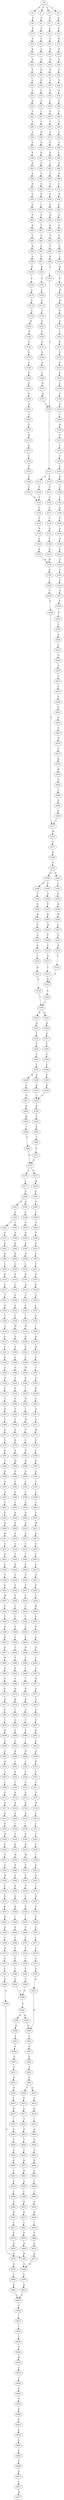 strict digraph  {
	S0 -> S1 [ label = A ];
	S0 -> S2 [ label = V ];
	S0 -> S3 [ label = L ];
	S0 -> S4 [ label = T ];
	S1 -> S5 [ label = V ];
	S2 -> S6 [ label = F ];
	S3 -> S7 [ label = S ];
	S4 -> S8 [ label = S ];
	S5 -> S9 [ label = S ];
	S6 -> S10 [ label = S ];
	S7 -> S11 [ label = L ];
	S8 -> S12 [ label = S ];
	S9 -> S13 [ label = F ];
	S10 -> S14 [ label = S ];
	S11 -> S15 [ label = V ];
	S12 -> S16 [ label = R ];
	S13 -> S17 [ label = A ];
	S14 -> S18 [ label = S ];
	S15 -> S19 [ label = N ];
	S16 -> S20 [ label = S ];
	S17 -> S21 [ label = S ];
	S18 -> S22 [ label = A ];
	S19 -> S23 [ label = H ];
	S20 -> S24 [ label = S ];
	S21 -> S25 [ label = N ];
	S22 -> S26 [ label = S ];
	S23 -> S27 [ label = S ];
	S24 -> S28 [ label = S ];
	S25 -> S29 [ label = N ];
	S26 -> S30 [ label = A ];
	S27 -> S31 [ label = L ];
	S28 -> S32 [ label = T ];
	S29 -> S33 [ label = L ];
	S30 -> S34 [ label = P ];
	S31 -> S35 [ label = S ];
	S32 -> S36 [ label = S ];
	S33 -> S37 [ label = S ];
	S34 -> S38 [ label = R ];
	S35 -> S39 [ label = I ];
	S36 -> S40 [ label = A ];
	S37 -> S41 [ label = L ];
	S38 -> S42 [ label = P ];
	S39 -> S43 [ label = S ];
	S40 -> S44 [ label = L ];
	S41 -> S45 [ label = V ];
	S42 -> S46 [ label = A ];
	S43 -> S47 [ label = T ];
	S44 -> S48 [ label = A ];
	S45 -> S49 [ label = H ];
	S46 -> S50 [ label = A ];
	S47 -> S51 [ label = S ];
	S48 -> S52 [ label = T ];
	S49 -> S53 [ label = Q ];
	S50 -> S54 [ label = P ];
	S51 -> S55 [ label = R ];
	S52 -> S56 [ label = G ];
	S53 -> S57 [ label = K ];
	S54 -> S58 [ label = P ];
	S55 -> S59 [ label = Q ];
	S56 -> S60 [ label = L ];
	S57 -> S61 [ label = S ];
	S58 -> S62 [ label = P ];
	S59 -> S63 [ label = L ];
	S60 -> S64 [ label = G ];
	S61 -> S65 [ label = P ];
	S62 -> S66 [ label = S ];
	S63 -> S67 [ label = T ];
	S64 -> S68 [ label = A ];
	S65 -> S69 [ label = Q ];
	S66 -> S70 [ label = S ];
	S67 -> S71 [ label = A ];
	S68 -> S72 [ label = L ];
	S69 -> S73 [ label = P ];
	S70 -> S74 [ label = A ];
	S71 -> S75 [ label = S ];
	S72 -> S76 [ label = H ];
	S73 -> S77 [ label = L ];
	S74 -> S78 [ label = V ];
	S75 -> S79 [ label = G ];
	S76 -> S80 [ label = E ];
	S77 -> S81 [ label = S ];
	S78 -> S82 [ label = P ];
	S79 -> S83 [ label = H ];
	S80 -> S84 [ label = Q ];
	S81 -> S85 [ label = V ];
	S82 -> S86 [ label = Q ];
	S83 -> S87 [ label = S ];
	S84 -> S88 [ label = S ];
	S85 -> S89 [ label = S ];
	S86 -> S90 [ label = T ];
	S87 -> S91 [ label = N ];
	S88 -> S92 [ label = L ];
	S89 -> S93 [ label = P ];
	S90 -> S94 [ label = H ];
	S91 -> S95 [ label = C ];
	S92 -> S96 [ label = S ];
	S93 -> S97 [ label = S ];
	S94 -> S98 [ label = S ];
	S95 -> S99 [ label = R ];
	S96 -> S100 [ label = L ];
	S97 -> S101 [ label = R ];
	S98 -> S102 [ label = P ];
	S99 -> S103 [ label = Q ];
	S100 -> S104 [ label = R ];
	S101 -> S105 [ label = P ];
	S102 -> S106 [ label = P ];
	S103 -> S107 [ label = L ];
	S104 -> S108 [ label = R ];
	S105 -> S109 [ label = L ];
	S106 -> S110 [ label = A ];
	S107 -> S111 [ label = T ];
	S108 -> S112 [ label = W ];
	S109 -> S113 [ label = T ];
	S110 -> S114 [ label = V ];
	S111 -> S115 [ label = A ];
	S111 -> S116 [ label = T ];
	S112 -> S117 [ label = W ];
	S113 -> S118 [ label = A ];
	S114 -> S119 [ label = A ];
	S115 -> S120 [ label = S ];
	S116 -> S121 [ label = S ];
	S117 -> S122 [ label = P ];
	S118 -> S123 [ label = G ];
	S119 -> S124 [ label = R ];
	S120 -> S125 [ label = G ];
	S121 -> S126 [ label = G ];
	S122 -> S127 [ label = P ];
	S123 -> S128 [ label = G ];
	S124 -> S129 [ label = P ];
	S125 -> S130 [ label = G ];
	S126 -> S131 [ label = G ];
	S127 -> S132 [ label = C ];
	S128 -> S133 [ label = H ];
	S129 -> S134 [ label = L ];
	S130 -> S135 [ label = S ];
	S131 -> S136 [ label = S ];
	S132 -> S137 [ label = P ];
	S133 -> S138 [ label = S ];
	S134 -> S139 [ label = S ];
	S135 -> S140 [ label = N ];
	S136 -> S141 [ label = N ];
	S137 -> S142 [ label = G ];
	S138 -> S143 [ label = N ];
	S139 -> S144 [ label = T ];
	S140 -> S145 [ label = C ];
	S141 -> S146 [ label = C ];
	S142 -> S147 [ label = S ];
	S143 -> S148 [ label = C ];
	S144 -> S149 [ label = S ];
	S145 -> S150 [ label = R ];
	S146 -> S151 [ label = R ];
	S147 -> S152 [ label = E ];
	S148 -> S153 [ label = R ];
	S149 -> S154 [ label = G ];
	S150 -> S155 [ label = R ];
	S151 -> S155 [ label = R ];
	S152 -> S156 [ label = C ];
	S153 -> S157 [ label = Q ];
	S154 -> S158 [ label = P ];
	S155 -> S159 [ label = K ];
	S156 -> S160 [ label = G ];
	S157 -> S107 [ label = L ];
	S158 -> S161 [ label = G ];
	S159 -> S162 [ label = S ];
	S160 -> S163 [ label = N ];
	S161 -> S164 [ label = S ];
	S162 -> S165 [ label = V ];
	S163 -> S166 [ label = T ];
	S164 -> S167 [ label = C ];
	S165 -> S168 [ label = P ];
	S166 -> S169 [ label = H ];
	S167 -> S170 [ label = R ];
	S168 -> S171 [ label = T ];
	S169 -> S172 [ label = G ];
	S170 -> S173 [ label = Q ];
	S171 -> S174 [ label = W ];
	S172 -> S175 [ label = S ];
	S173 -> S176 [ label = L ];
	S174 -> S177 [ label = V ];
	S175 -> S178 [ label = S ];
	S176 -> S179 [ label = T ];
	S177 -> S180 [ label = K ];
	S178 -> S181 [ label = A ];
	S179 -> S182 [ label = A ];
	S180 -> S183 [ label = S ];
	S181 -> S184 [ label = W ];
	S182 -> S185 [ label = S ];
	S183 -> S186 [ label = G ];
	S183 -> S187 [ label = S ];
	S184 -> S188 [ label = P ];
	S185 -> S125 [ label = G ];
	S186 -> S189 [ label = S ];
	S186 -> S190 [ label = G ];
	S187 -> S191 [ label = T ];
	S188 -> S192 [ label = L ];
	S189 -> S193 [ label = G ];
	S190 -> S194 [ label = P ];
	S191 -> S195 [ label = P ];
	S192 -> S196 [ label = Q ];
	S193 -> S197 [ label = P ];
	S194 -> S198 [ label = R ];
	S195 -> S199 [ label = K ];
	S196 -> S200 [ label = P ];
	S197 -> S201 [ label = K ];
	S198 -> S202 [ label = W ];
	S199 -> S203 [ label = W ];
	S200 -> S204 [ label = A ];
	S201 -> S205 [ label = W ];
	S202 -> S206 [ label = P ];
	S203 -> S207 [ label = P ];
	S204 -> S208 [ label = P ];
	S205 -> S209 [ label = P ];
	S206 -> S210 [ label = S ];
	S207 -> S211 [ label = S ];
	S208 -> S212 [ label = P ];
	S209 -> S213 [ label = S ];
	S210 -> S214 [ label = R ];
	S211 -> S215 [ label = R ];
	S212 -> S216 [ label = V ];
	S213 -> S217 [ label = R ];
	S214 -> S218 [ label = C ];
	S215 -> S219 [ label = C ];
	S216 -> S220 [ label = T ];
	S217 -> S221 [ label = C ];
	S218 -> S222 [ label = R ];
	S219 -> S223 [ label = R ];
	S220 -> S224 [ label = P ];
	S221 -> S223 [ label = R ];
	S222 -> S225 [ label = A ];
	S223 -> S226 [ label = A ];
	S224 -> S227 [ label = G ];
	S225 -> S228 [ label = L ];
	S226 -> S228 [ label = L ];
	S227 -> S229 [ label = P ];
	S228 -> S230 [ label = E ];
	S228 -> S231 [ label = G ];
	S229 -> S232 [ label = G ];
	S230 -> S233 [ label = D ];
	S231 -> S234 [ label = D ];
	S232 -> S235 [ label = L ];
	S233 -> S236 [ label = P ];
	S234 -> S237 [ label = P ];
	S235 -> S238 [ label = S ];
	S236 -> S239 [ label = E ];
	S237 -> S240 [ label = E ];
	S238 -> S241 [ label = E ];
	S239 -> S242 [ label = S ];
	S240 -> S243 [ label = S ];
	S241 -> S244 [ label = Q ];
	S242 -> S245 [ label = L ];
	S243 -> S246 [ label = L ];
	S244 -> S247 [ label = P ];
	S245 -> S248 [ label = S ];
	S245 -> S249 [ label = R ];
	S246 -> S250 [ label = S ];
	S247 -> S251 [ label = T ];
	S248 -> S252 [ label = R ];
	S249 -> S253 [ label = C ];
	S250 -> S254 [ label = R ];
	S251 -> S255 [ label = A ];
	S252 -> S256 [ label = C ];
	S253 -> S257 [ label = H ];
	S254 -> S256 [ label = C ];
	S255 -> S258 [ label = S ];
	S256 -> S259 [ label = H ];
	S257 -> S260 [ label = R ];
	S258 -> S261 [ label = G ];
	S259 -> S262 [ label = R ];
	S260 -> S263 [ label = K ];
	S261 -> S264 [ label = G ];
	S262 -> S265 [ label = K ];
	S263 -> S266 [ label = T ];
	S264 -> S267 [ label = S ];
	S265 -> S268 [ label = T ];
	S266 -> S269 [ label = P ];
	S267 -> S270 [ label = H ];
	S268 -> S271 [ label = P ];
	S269 -> S272 [ label = P ];
	S270 -> S273 [ label = C ];
	S271 -> S272 [ label = P ];
	S272 -> S274 [ label = A ];
	S272 -> S275 [ label = P ];
	S273 -> S276 [ label = R ];
	S274 -> S277 [ label = L ];
	S275 -> S278 [ label = W ];
	S276 -> S279 [ label = R ];
	S277 -> S280 [ label = P ];
	S278 -> S281 [ label = P ];
	S279 -> S282 [ label = K ];
	S280 -> S283 [ label = P ];
	S280 -> S284 [ label = Q ];
	S281 -> S285 [ label = S ];
	S282 -> S286 [ label = S ];
	S283 -> S287 [ label = G ];
	S284 -> S288 [ label = G ];
	S285 -> S289 [ label = G ];
	S286 -> S290 [ label = V ];
	S287 -> S291 [ label = C ];
	S287 -> S292 [ label = T ];
	S288 -> S293 [ label = S ];
	S289 -> S294 [ label = Q ];
	S290 -> S295 [ label = P ];
	S291 -> S296 [ label = N ];
	S292 -> S297 [ label = S ];
	S293 -> S298 [ label = N ];
	S294 -> S299 [ label = T ];
	S295 -> S171 [ label = T ];
	S296 -> S300 [ label = E ];
	S297 -> S301 [ label = E ];
	S298 -> S302 [ label = E ];
	S299 -> S303 [ label = N ];
	S300 -> S304 [ label = N ];
	S301 -> S305 [ label = R ];
	S302 -> S306 [ label = N ];
	S303 -> S307 [ label = V ];
	S304 -> S308 [ label = L ];
	S305 -> S309 [ label = L ];
	S306 -> S310 [ label = L ];
	S307 -> S311 [ label = P ];
	S308 -> S312 [ label = N ];
	S309 -> S313 [ label = D ];
	S310 -> S314 [ label = N ];
	S311 -> S315 [ label = P ];
	S312 -> S316 [ label = L ];
	S313 -> S317 [ label = T ];
	S314 -> S318 [ label = Q ];
	S315 -> S319 [ label = R ];
	S316 -> S320 [ label = E ];
	S317 -> S321 [ label = T ];
	S318 -> S322 [ label = E ];
	S319 -> S323 [ label = A ];
	S320 -> S324 [ label = S ];
	S321 -> S325 [ label = S ];
	S322 -> S326 [ label = S ];
	S323 -> S327 [ label = L ];
	S324 -> S328 [ label = I ];
	S325 -> S329 [ label = V ];
	S326 -> S330 [ label = I ];
	S327 -> S331 [ label = D ];
	S328 -> S332 [ label = W ];
	S329 -> S333 [ label = A ];
	S330 -> S334 [ label = W ];
	S331 -> S335 [ label = L ];
	S332 -> S336 [ label = G ];
	S333 -> S337 [ label = G ];
	S334 -> S338 [ label = G ];
	S335 -> S339 [ label = R ];
	S336 -> S340 [ label = P ];
	S337 -> S341 [ label = L ];
	S338 -> S342 [ label = S ];
	S339 -> S343 [ label = R ];
	S340 -> S344 [ label = L ];
	S341 -> S345 [ label = G ];
	S342 -> S346 [ label = V ];
	S343 -> S347 [ label = G ];
	S344 -> S348 [ label = V ];
	S345 -> S349 [ label = A ];
	S346 -> S350 [ label = M ];
	S347 -> S351 [ label = C ];
	S348 -> S352 [ label = S ];
	S349 -> S353 [ label = D ];
	S350 -> S354 [ label = S ];
	S351 -> S355 [ label = G ];
	S352 -> S356 [ label = P ];
	S353 -> S357 [ label = P ];
	S354 -> S358 [ label = T ];
	S355 -> S359 [ label = R ];
	S356 -> S360 [ label = G ];
	S357 -> S361 [ label = G ];
	S358 -> S362 [ label = N ];
	S359 -> S363 [ label = S ];
	S360 -> S364 [ label = T ];
	S361 -> S365 [ label = R ];
	S362 -> S366 [ label = L ];
	S363 -> S367 [ label = G ];
	S364 -> S368 [ label = V ];
	S365 -> S369 [ label = T ];
	S366 -> S370 [ label = M ];
	S367 -> S371 [ label = P ];
	S368 -> S372 [ label = D ];
	S369 -> S373 [ label = G ];
	S370 -> S374 [ label = E ];
	S371 -> S375 [ label = W ];
	S372 -> S376 [ label = R ];
	S373 -> S377 [ label = T ];
	S374 -> S378 [ label = G ];
	S375 -> S379 [ label = C ];
	S376 -> S380 [ label = Q ];
	S377 -> S381 [ label = V ];
	S378 -> S382 [ label = Q ];
	S379 -> S383 [ label = L ];
	S380 -> S384 [ label = W ];
	S381 -> S385 [ label = T ];
	S382 -> S386 [ label = W ];
	S383 -> S387 [ label = R ];
	S384 -> S388 [ label = Q ];
	S385 -> S389 [ label = Q ];
	S386 -> S390 [ label = Q ];
	S387 -> S391 [ label = V ];
	S388 -> S392 [ label = L ];
	S389 -> S393 [ label = S ];
	S390 -> S394 [ label = L ];
	S391 -> S395 [ label = V ];
	S392 -> S396 [ label = G ];
	S393 -> S397 [ label = G ];
	S394 -> S398 [ label = G ];
	S395 -> S399 [ label = L ];
	S396 -> S400 [ label = V ];
	S397 -> S401 [ label = V ];
	S398 -> S402 [ label = K ];
	S399 -> S403 [ label = S ];
	S400 -> S404 [ label = S ];
	S401 -> S405 [ label = P ];
	S402 -> S406 [ label = N ];
	S403 -> S407 [ label = C ];
	S404 -> S408 [ label = D ];
	S405 -> S409 [ label = Q ];
	S406 -> S410 [ label = D ];
	S407 -> S411 [ label = M ];
	S408 -> S412 [ label = P ];
	S409 -> S413 [ label = R ];
	S410 -> S414 [ label = S ];
	S411 -> S415 [ label = Q ];
	S412 -> S416 [ label = A ];
	S413 -> S417 [ label = G ];
	S414 -> S418 [ label = L ];
	S415 -> S419 [ label = S ];
	S416 -> S420 [ label = G ];
	S417 -> S421 [ label = G ];
	S418 -> S422 [ label = A ];
	S419 -> S423 [ label = C ];
	S420 -> S424 [ label = R ];
	S421 -> S425 [ label = L ];
	S422 -> S426 [ label = K ];
	S423 -> S427 [ label = G ];
	S424 -> S428 [ label = S ];
	S425 -> S429 [ label = V ];
	S426 -> S430 [ label = S ];
	S427 -> S431 [ label = A ];
	S428 -> S432 [ label = F ];
	S429 -> S433 [ label = K ];
	S430 -> S434 [ label = F ];
	S431 -> S435 [ label = F ];
	S432 -> S436 [ label = P ];
	S433 -> S437 [ label = W ];
	S434 -> S438 [ label = S ];
	S435 -> S439 [ label = C ];
	S436 -> S440 [ label = C ];
	S437 -> S441 [ label = P ];
	S438 -> S442 [ label = C ];
	S439 -> S443 [ label = H ];
	S440 -> S444 [ label = L ];
	S441 -> S445 [ label = C ];
	S442 -> S446 [ label = T ];
	S443 -> S447 [ label = V ];
	S444 -> S448 [ label = P ];
	S445 -> S449 [ label = R ];
	S446 -> S450 [ label = S ];
	S447 -> S451 [ label = P ];
	S448 -> S452 [ label = F ];
	S449 -> S453 [ label = D ];
	S450 -> S454 [ label = F ];
	S451 -> S455 [ label = A ];
	S452 -> S456 [ label = Y ];
	S453 -> S457 [ label = E ];
	S454 -> S458 [ label = H ];
	S455 -> S459 [ label = S ];
	S456 -> S460 [ label = F ];
	S457 -> S461 [ label = D ];
	S458 -> S462 [ label = F ];
	S459 -> S463 [ label = L ];
	S460 -> S464 [ label = P ];
	S461 -> S465 [ label = S ];
	S462 -> S466 [ label = T ];
	S463 -> S467 [ label = A ];
	S464 -> S468 [ label = A ];
	S465 -> S469 [ label = E ];
	S466 -> S470 [ label = T ];
	S467 -> S471 [ label = H ];
	S468 -> S472 [ label = N ];
	S469 -> S473 [ label = F ];
	S470 -> S474 [ label = N ];
	S471 -> S475 [ label = G ];
	S472 -> S476 [ label = K ];
	S473 -> S477 [ label = P ];
	S474 -> S478 [ label = K ];
	S475 -> S479 [ label = G ];
	S476 -> S480 [ label = T ];
	S477 -> S481 [ label = F ];
	S478 -> S482 [ label = A ];
	S479 -> S483 [ label = S ];
	S480 -> S484 [ label = A ];
	S481 -> S485 [ label = L ];
	S482 -> S486 [ label = T ];
	S483 -> S487 [ label = P ];
	S484 -> S488 [ label = E ];
	S485 -> S489 [ label = H ];
	S486 -> S490 [ label = E ];
	S487 -> S491 [ label = K ];
	S488 -> S492 [ label = T ];
	S489 -> S493 [ label = G ];
	S490 -> S494 [ label = T ];
	S491 -> S495 [ label = A ];
	S492 -> S496 [ label = R ];
	S493 -> S497 [ label = C ];
	S494 -> S498 [ label = R ];
	S495 -> S499 [ label = G ];
	S496 -> S500 [ label = I ];
	S497 -> S501 [ label = N ];
	S498 -> S502 [ label = L ];
	S499 -> S503 [ label = R ];
	S500 -> S504 [ label = P ];
	S501 -> S505 [ label = S ];
	S502 -> S506 [ label = P ];
	S503 -> S507 [ label = G ];
	S504 -> S508 [ label = C ];
	S505 -> S509 [ label = L ];
	S506 -> S510 [ label = C ];
	S507 -> S511 [ label = S ];
	S508 -> S512 [ label = A ];
	S509 -> S513 [ label = A ];
	S510 -> S514 [ label = S ];
	S511 -> S515 [ label = T ];
	S512 -> S516 [ label = R ];
	S513 -> S517 [ label = G ];
	S514 -> S518 [ label = Q ];
	S515 -> S519 [ label = W ];
	S516 -> S520 [ label = S ];
	S517 -> S521 [ label = A ];
	S518 -> S522 [ label = N ];
	S519 -> S523 [ label = C ];
	S520 -> S524 [ label = I ];
	S521 -> S525 [ label = S ];
	S522 -> S526 [ label = L ];
	S523 -> S527 [ label = L ];
	S524 -> S528 [ label = V ];
	S525 -> S529 [ label = R ];
	S526 -> S530 [ label = A ];
	S527 -> S531 [ label = S ];
	S528 -> S532 [ label = R ];
	S529 -> S533 [ label = P ];
	S530 -> S534 [ label = R ];
	S531 -> S535 [ label = L ];
	S532 -> S536 [ label = W ];
	S533 -> S537 [ label = S ];
	S534 -> S538 [ label = W ];
	S535 -> S539 [ label = I ];
	S536 -> S540 [ label = P ];
	S537 -> S541 [ label = A ];
	S538 -> S542 [ label = P ];
	S539 -> S543 [ label = A ];
	S540 -> S544 [ label = S ];
	S541 -> S545 [ label = D ];
	S542 -> S546 [ label = S ];
	S543 -> S547 [ label = N ];
	S544 -> S548 [ label = E ];
	S545 -> S549 [ label = Y ];
	S546 -> S550 [ label = E ];
	S547 -> S551 [ label = L ];
	S548 -> S552 [ label = E ];
	S549 -> S553 [ label = S ];
	S550 -> S554 [ label = E ];
	S551 -> S555 [ label = D ];
	S552 -> S556 [ label = H ];
	S553 -> S557 [ label = K ];
	S554 -> S558 [ label = S ];
	S555 -> S559 [ label = F ];
	S556 -> S560 [ label = I ];
	S557 -> S561 [ label = H ];
	S558 -> S562 [ label = I ];
	S559 -> S563 [ label = P ];
	S560 -> S564 [ label = E ];
	S561 -> S565 [ label = A ];
	S562 -> S566 [ label = E ];
	S563 -> S567 [ label = F ];
	S564 -> S568 [ label = Y ];
	S565 -> S569 [ label = L ];
	S566 -> S570 [ label = Y ];
	S567 -> S571 [ label = L ];
	S568 -> S572 [ label = P ];
	S569 -> S573 [ label = D ];
	S570 -> S574 [ label = P ];
	S571 -> S575 [ label = S ];
	S572 -> S576 [ label = F ];
	S573 -> S577 [ label = D ];
	S574 -> S578 [ label = F ];
	S575 -> S579 [ label = G ];
	S576 -> S580 [ label = L ];
	S577 -> S581 [ label = L ];
	S578 -> S582 [ label = L ];
	S579 -> S583 [ label = S ];
	S580 -> S584 [ label = S ];
	S581 -> S585 [ label = S ];
	S582 -> S586 [ label = S ];
	S583 -> S587 [ label = K ];
	S584 -> S588 [ label = G ];
	S585 -> S589 [ label = Q ];
	S586 -> S588 [ label = G ];
	S587 -> S590 [ label = N ];
	S588 -> S591 [ label = S ];
	S589 -> S592 [ label = N ];
	S590 -> S593 [ label = L ];
	S591 -> S594 [ label = Q ];
	S591 -> S595 [ label = K ];
	S592 -> S596 [ label = Q ];
	S593 -> S597 [ label = K ];
	S594 -> S598 [ label = N ];
	S595 -> S590 [ label = N ];
	S596 -> S599 [ label = L ];
	S597 -> S600 [ label = E ];
	S598 -> S601 [ label = L ];
	S599 -> S602 [ label = K ];
	S600 -> S603 [ label = A ];
	S601 -> S604 [ label = K ];
	S602 -> S605 [ label = E ];
	S603 -> S606 [ label = S ];
	S604 -> S607 [ label = E ];
	S605 -> S608 [ label = T ];
	S606 -> S609 [ label = Y ];
	S606 -> S610 [ label = H ];
	S607 -> S611 [ label = S ];
	S608 -> S612 [ label = I ];
	S609 -> S613 [ label = P ];
	S610 -> S614 [ label = L ];
	S611 -> S615 [ label = S ];
	S612 -> S616 [ label = L ];
	S613 -> S617 [ label = S ];
	S614 -> S618 [ label = N ];
	S615 -> S619 [ label = H ];
	S616 -> S620 [ label = T ];
	S617 -> S621 [ label = A ];
	S618 -> S622 [ label = I ];
	S619 -> S623 [ label = L ];
	S620 -> S624 [ label = V ];
	S621 -> S625 [ label = D ];
	S622 -> S626 [ label = G ];
	S623 -> S627 [ label = N ];
	S624 -> S628 [ label = M ];
	S625 -> S629 [ label = Y ];
	S626 -> S630 [ label = F ];
	S627 -> S631 [ label = I ];
	S628 -> S632 [ label = T ];
	S629 -> S633 [ label = T ];
	S630 -> S634 [ label = A ];
	S631 -> S635 [ label = S ];
	S632 -> S636 [ label = T ];
	S633 -> S637 [ label = K ];
	S634 -> S638 [ label = K ];
	S635 -> S639 [ label = Y ];
	S636 -> S640 [ label = A ];
	S637 -> S641 [ label = R ];
	S638 -> S642 [ label = C ];
	S639 -> S643 [ label = A ];
	S640 -> S644 [ label = G ];
	S641 -> S645 [ label = A ];
	S642 -> S646 [ label = T ];
	S643 -> S647 [ label = K ];
	S644 -> S648 [ label = K ];
	S645 -> S649 [ label = L ];
	S646 -> S650 [ label = L ];
	S647 -> S651 [ label = C ];
	S648 -> S652 [ label = E ];
	S649 -> S653 [ label = D ];
	S650 -> S654 [ label = D ];
	S651 -> S655 [ label = P ];
	S652 -> S656 [ label = S ];
	S653 -> S657 [ label = D ];
	S654 -> S658 [ label = D ];
	S655 -> S659 [ label = L ];
	S656 -> S660 [ label = S ];
	S657 -> S661 [ label = L ];
	S658 -> S662 [ label = L ];
	S659 -> S663 [ label = D ];
	S660 -> S664 [ label = V ];
	S661 -> S665 [ label = S ];
	S662 -> S666 [ label = S ];
	S663 -> S667 [ label = N ];
	S664 -> S668 [ label = G ];
	S665 -> S669 [ label = Q ];
	S666 -> S670 [ label = Q ];
	S667 -> S671 [ label = L ];
	S668 -> S672 [ label = V ];
	S669 -> S592 [ label = N ];
	S670 -> S673 [ label = N ];
	S671 -> S674 [ label = S ];
	S672 -> S675 [ label = L ];
	S673 -> S596 [ label = Q ];
	S674 -> S676 [ label = Q ];
	S675 -> S677 [ label = M ];
	S676 -> S678 [ label = N ];
	S678 -> S679 [ label = Q ];
	S679 -> S680 [ label = L ];
	S680 -> S681 [ label = K ];
	S681 -> S605 [ label = E ];
}
